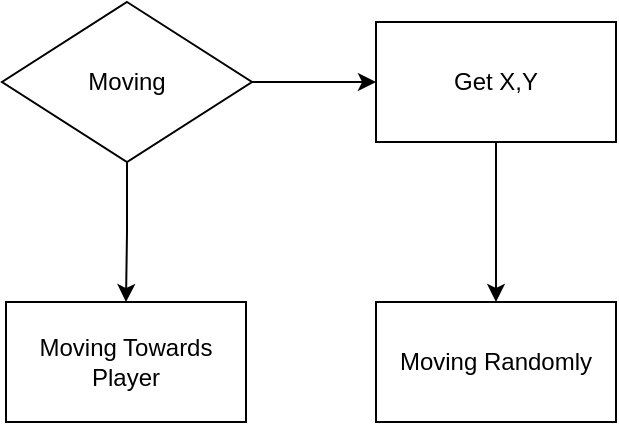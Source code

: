 <mxfile version="24.1.0" type="device">
  <diagram name="Page-1" id="-2m5TazkMzsCo57y5GgS">
    <mxGraphModel dx="1500" dy="887" grid="1" gridSize="10" guides="1" tooltips="1" connect="1" arrows="1" fold="1" page="1" pageScale="1" pageWidth="850" pageHeight="1100" math="0" shadow="0">
      <root>
        <mxCell id="0" />
        <mxCell id="1" parent="0" />
        <mxCell id="tt5S6DxCEDEoDKAO890G-4" style="edgeStyle=orthogonalEdgeStyle;rounded=0;orthogonalLoop=1;jettySize=auto;html=1;entryX=0.5;entryY=0;entryDx=0;entryDy=0;" edge="1" parent="1" source="tt5S6DxCEDEoDKAO890G-1" target="tt5S6DxCEDEoDKAO890G-3">
          <mxGeometry relative="1" as="geometry" />
        </mxCell>
        <mxCell id="tt5S6DxCEDEoDKAO890G-6" value="" style="edgeStyle=orthogonalEdgeStyle;rounded=0;orthogonalLoop=1;jettySize=auto;html=1;" edge="1" parent="1" source="tt5S6DxCEDEoDKAO890G-1" target="tt5S6DxCEDEoDKAO890G-5">
          <mxGeometry relative="1" as="geometry" />
        </mxCell>
        <mxCell id="tt5S6DxCEDEoDKAO890G-1" value="Moving" style="rhombus;whiteSpace=wrap;html=1;" vertex="1" parent="1">
          <mxGeometry x="363" y="80" width="125" height="80" as="geometry" />
        </mxCell>
        <mxCell id="tt5S6DxCEDEoDKAO890G-3" value="Moving Towards Player" style="rounded=0;whiteSpace=wrap;html=1;" vertex="1" parent="1">
          <mxGeometry x="365" y="230" width="120" height="60" as="geometry" />
        </mxCell>
        <mxCell id="tt5S6DxCEDEoDKAO890G-8" value="" style="edgeStyle=orthogonalEdgeStyle;rounded=0;orthogonalLoop=1;jettySize=auto;html=1;" edge="1" parent="1" source="tt5S6DxCEDEoDKAO890G-5" target="tt5S6DxCEDEoDKAO890G-7">
          <mxGeometry relative="1" as="geometry" />
        </mxCell>
        <mxCell id="tt5S6DxCEDEoDKAO890G-5" value="Get X,Y" style="whiteSpace=wrap;html=1;" vertex="1" parent="1">
          <mxGeometry x="550" y="90" width="120" height="60" as="geometry" />
        </mxCell>
        <mxCell id="tt5S6DxCEDEoDKAO890G-7" value="Moving Randomly" style="whiteSpace=wrap;html=1;" vertex="1" parent="1">
          <mxGeometry x="550" y="230" width="120" height="60" as="geometry" />
        </mxCell>
      </root>
    </mxGraphModel>
  </diagram>
</mxfile>
